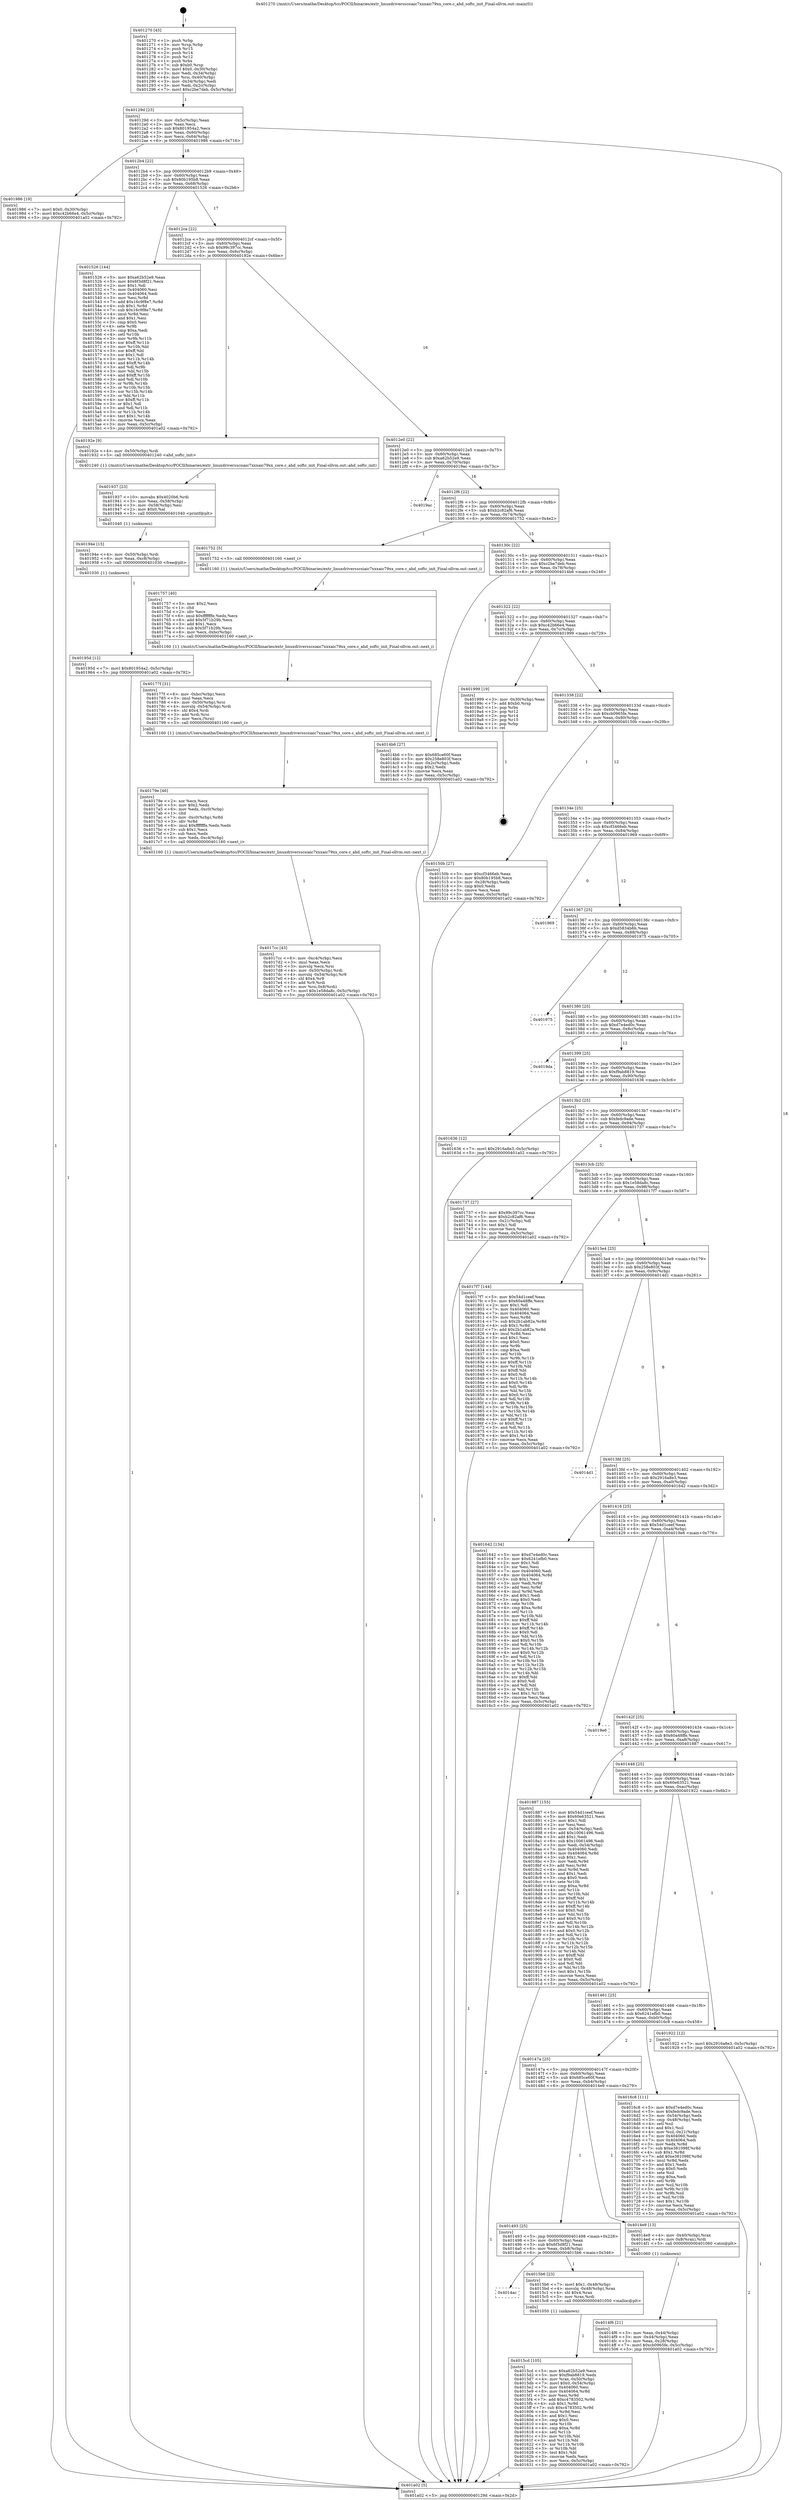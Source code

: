 digraph "0x401270" {
  label = "0x401270 (/mnt/c/Users/mathe/Desktop/tcc/POCII/binaries/extr_linuxdriversscsiaic7xxxaic79xx_core.c_ahd_softc_init_Final-ollvm.out::main(0))"
  labelloc = "t"
  node[shape=record]

  Entry [label="",width=0.3,height=0.3,shape=circle,fillcolor=black,style=filled]
  "0x40129d" [label="{
     0x40129d [23]\l
     | [instrs]\l
     &nbsp;&nbsp;0x40129d \<+3\>: mov -0x5c(%rbp),%eax\l
     &nbsp;&nbsp;0x4012a0 \<+2\>: mov %eax,%ecx\l
     &nbsp;&nbsp;0x4012a2 \<+6\>: sub $0x801954a2,%ecx\l
     &nbsp;&nbsp;0x4012a8 \<+3\>: mov %eax,-0x60(%rbp)\l
     &nbsp;&nbsp;0x4012ab \<+3\>: mov %ecx,-0x64(%rbp)\l
     &nbsp;&nbsp;0x4012ae \<+6\>: je 0000000000401986 \<main+0x716\>\l
  }"]
  "0x401986" [label="{
     0x401986 [19]\l
     | [instrs]\l
     &nbsp;&nbsp;0x401986 \<+7\>: movl $0x0,-0x30(%rbp)\l
     &nbsp;&nbsp;0x40198d \<+7\>: movl $0xc42b66e4,-0x5c(%rbp)\l
     &nbsp;&nbsp;0x401994 \<+5\>: jmp 0000000000401a02 \<main+0x792\>\l
  }"]
  "0x4012b4" [label="{
     0x4012b4 [22]\l
     | [instrs]\l
     &nbsp;&nbsp;0x4012b4 \<+5\>: jmp 00000000004012b9 \<main+0x49\>\l
     &nbsp;&nbsp;0x4012b9 \<+3\>: mov -0x60(%rbp),%eax\l
     &nbsp;&nbsp;0x4012bc \<+5\>: sub $0x80b195b8,%eax\l
     &nbsp;&nbsp;0x4012c1 \<+3\>: mov %eax,-0x68(%rbp)\l
     &nbsp;&nbsp;0x4012c4 \<+6\>: je 0000000000401526 \<main+0x2b6\>\l
  }"]
  Exit [label="",width=0.3,height=0.3,shape=circle,fillcolor=black,style=filled,peripheries=2]
  "0x401526" [label="{
     0x401526 [144]\l
     | [instrs]\l
     &nbsp;&nbsp;0x401526 \<+5\>: mov $0xa62b52e9,%eax\l
     &nbsp;&nbsp;0x40152b \<+5\>: mov $0x6f3d8f21,%ecx\l
     &nbsp;&nbsp;0x401530 \<+2\>: mov $0x1,%dl\l
     &nbsp;&nbsp;0x401532 \<+7\>: mov 0x404060,%esi\l
     &nbsp;&nbsp;0x401539 \<+7\>: mov 0x404064,%edi\l
     &nbsp;&nbsp;0x401540 \<+3\>: mov %esi,%r8d\l
     &nbsp;&nbsp;0x401543 \<+7\>: add $0x16c9f8e7,%r8d\l
     &nbsp;&nbsp;0x40154a \<+4\>: sub $0x1,%r8d\l
     &nbsp;&nbsp;0x40154e \<+7\>: sub $0x16c9f8e7,%r8d\l
     &nbsp;&nbsp;0x401555 \<+4\>: imul %r8d,%esi\l
     &nbsp;&nbsp;0x401559 \<+3\>: and $0x1,%esi\l
     &nbsp;&nbsp;0x40155c \<+3\>: cmp $0x0,%esi\l
     &nbsp;&nbsp;0x40155f \<+4\>: sete %r9b\l
     &nbsp;&nbsp;0x401563 \<+3\>: cmp $0xa,%edi\l
     &nbsp;&nbsp;0x401566 \<+4\>: setl %r10b\l
     &nbsp;&nbsp;0x40156a \<+3\>: mov %r9b,%r11b\l
     &nbsp;&nbsp;0x40156d \<+4\>: xor $0xff,%r11b\l
     &nbsp;&nbsp;0x401571 \<+3\>: mov %r10b,%bl\l
     &nbsp;&nbsp;0x401574 \<+3\>: xor $0xff,%bl\l
     &nbsp;&nbsp;0x401577 \<+3\>: xor $0x1,%dl\l
     &nbsp;&nbsp;0x40157a \<+3\>: mov %r11b,%r14b\l
     &nbsp;&nbsp;0x40157d \<+4\>: and $0xff,%r14b\l
     &nbsp;&nbsp;0x401581 \<+3\>: and %dl,%r9b\l
     &nbsp;&nbsp;0x401584 \<+3\>: mov %bl,%r15b\l
     &nbsp;&nbsp;0x401587 \<+4\>: and $0xff,%r15b\l
     &nbsp;&nbsp;0x40158b \<+3\>: and %dl,%r10b\l
     &nbsp;&nbsp;0x40158e \<+3\>: or %r9b,%r14b\l
     &nbsp;&nbsp;0x401591 \<+3\>: or %r10b,%r15b\l
     &nbsp;&nbsp;0x401594 \<+3\>: xor %r15b,%r14b\l
     &nbsp;&nbsp;0x401597 \<+3\>: or %bl,%r11b\l
     &nbsp;&nbsp;0x40159a \<+4\>: xor $0xff,%r11b\l
     &nbsp;&nbsp;0x40159e \<+3\>: or $0x1,%dl\l
     &nbsp;&nbsp;0x4015a1 \<+3\>: and %dl,%r11b\l
     &nbsp;&nbsp;0x4015a4 \<+3\>: or %r11b,%r14b\l
     &nbsp;&nbsp;0x4015a7 \<+4\>: test $0x1,%r14b\l
     &nbsp;&nbsp;0x4015ab \<+3\>: cmovne %ecx,%eax\l
     &nbsp;&nbsp;0x4015ae \<+3\>: mov %eax,-0x5c(%rbp)\l
     &nbsp;&nbsp;0x4015b1 \<+5\>: jmp 0000000000401a02 \<main+0x792\>\l
  }"]
  "0x4012ca" [label="{
     0x4012ca [22]\l
     | [instrs]\l
     &nbsp;&nbsp;0x4012ca \<+5\>: jmp 00000000004012cf \<main+0x5f\>\l
     &nbsp;&nbsp;0x4012cf \<+3\>: mov -0x60(%rbp),%eax\l
     &nbsp;&nbsp;0x4012d2 \<+5\>: sub $0x99c397cc,%eax\l
     &nbsp;&nbsp;0x4012d7 \<+3\>: mov %eax,-0x6c(%rbp)\l
     &nbsp;&nbsp;0x4012da \<+6\>: je 000000000040192e \<main+0x6be\>\l
  }"]
  "0x40195d" [label="{
     0x40195d [12]\l
     | [instrs]\l
     &nbsp;&nbsp;0x40195d \<+7\>: movl $0x801954a2,-0x5c(%rbp)\l
     &nbsp;&nbsp;0x401964 \<+5\>: jmp 0000000000401a02 \<main+0x792\>\l
  }"]
  "0x40192e" [label="{
     0x40192e [9]\l
     | [instrs]\l
     &nbsp;&nbsp;0x40192e \<+4\>: mov -0x50(%rbp),%rdi\l
     &nbsp;&nbsp;0x401932 \<+5\>: call 0000000000401240 \<ahd_softc_init\>\l
     | [calls]\l
     &nbsp;&nbsp;0x401240 \{1\} (/mnt/c/Users/mathe/Desktop/tcc/POCII/binaries/extr_linuxdriversscsiaic7xxxaic79xx_core.c_ahd_softc_init_Final-ollvm.out::ahd_softc_init)\l
  }"]
  "0x4012e0" [label="{
     0x4012e0 [22]\l
     | [instrs]\l
     &nbsp;&nbsp;0x4012e0 \<+5\>: jmp 00000000004012e5 \<main+0x75\>\l
     &nbsp;&nbsp;0x4012e5 \<+3\>: mov -0x60(%rbp),%eax\l
     &nbsp;&nbsp;0x4012e8 \<+5\>: sub $0xa62b52e9,%eax\l
     &nbsp;&nbsp;0x4012ed \<+3\>: mov %eax,-0x70(%rbp)\l
     &nbsp;&nbsp;0x4012f0 \<+6\>: je 00000000004019ac \<main+0x73c\>\l
  }"]
  "0x40194e" [label="{
     0x40194e [15]\l
     | [instrs]\l
     &nbsp;&nbsp;0x40194e \<+4\>: mov -0x50(%rbp),%rdi\l
     &nbsp;&nbsp;0x401952 \<+6\>: mov %eax,-0xc8(%rbp)\l
     &nbsp;&nbsp;0x401958 \<+5\>: call 0000000000401030 \<free@plt\>\l
     | [calls]\l
     &nbsp;&nbsp;0x401030 \{1\} (unknown)\l
  }"]
  "0x4019ac" [label="{
     0x4019ac\l
  }", style=dashed]
  "0x4012f6" [label="{
     0x4012f6 [22]\l
     | [instrs]\l
     &nbsp;&nbsp;0x4012f6 \<+5\>: jmp 00000000004012fb \<main+0x8b\>\l
     &nbsp;&nbsp;0x4012fb \<+3\>: mov -0x60(%rbp),%eax\l
     &nbsp;&nbsp;0x4012fe \<+5\>: sub $0xb2c82af6,%eax\l
     &nbsp;&nbsp;0x401303 \<+3\>: mov %eax,-0x74(%rbp)\l
     &nbsp;&nbsp;0x401306 \<+6\>: je 0000000000401752 \<main+0x4e2\>\l
  }"]
  "0x401937" [label="{
     0x401937 [23]\l
     | [instrs]\l
     &nbsp;&nbsp;0x401937 \<+10\>: movabs $0x4020b6,%rdi\l
     &nbsp;&nbsp;0x401941 \<+3\>: mov %eax,-0x58(%rbp)\l
     &nbsp;&nbsp;0x401944 \<+3\>: mov -0x58(%rbp),%esi\l
     &nbsp;&nbsp;0x401947 \<+2\>: mov $0x0,%al\l
     &nbsp;&nbsp;0x401949 \<+5\>: call 0000000000401040 \<printf@plt\>\l
     | [calls]\l
     &nbsp;&nbsp;0x401040 \{1\} (unknown)\l
  }"]
  "0x401752" [label="{
     0x401752 [5]\l
     | [instrs]\l
     &nbsp;&nbsp;0x401752 \<+5\>: call 0000000000401160 \<next_i\>\l
     | [calls]\l
     &nbsp;&nbsp;0x401160 \{1\} (/mnt/c/Users/mathe/Desktop/tcc/POCII/binaries/extr_linuxdriversscsiaic7xxxaic79xx_core.c_ahd_softc_init_Final-ollvm.out::next_i)\l
  }"]
  "0x40130c" [label="{
     0x40130c [22]\l
     | [instrs]\l
     &nbsp;&nbsp;0x40130c \<+5\>: jmp 0000000000401311 \<main+0xa1\>\l
     &nbsp;&nbsp;0x401311 \<+3\>: mov -0x60(%rbp),%eax\l
     &nbsp;&nbsp;0x401314 \<+5\>: sub $0xc2be7deb,%eax\l
     &nbsp;&nbsp;0x401319 \<+3\>: mov %eax,-0x78(%rbp)\l
     &nbsp;&nbsp;0x40131c \<+6\>: je 00000000004014b6 \<main+0x246\>\l
  }"]
  "0x4017cc" [label="{
     0x4017cc [43]\l
     | [instrs]\l
     &nbsp;&nbsp;0x4017cc \<+6\>: mov -0xc4(%rbp),%ecx\l
     &nbsp;&nbsp;0x4017d2 \<+3\>: imul %eax,%ecx\l
     &nbsp;&nbsp;0x4017d5 \<+3\>: movslq %ecx,%rsi\l
     &nbsp;&nbsp;0x4017d8 \<+4\>: mov -0x50(%rbp),%rdi\l
     &nbsp;&nbsp;0x4017dc \<+4\>: movslq -0x54(%rbp),%r9\l
     &nbsp;&nbsp;0x4017e0 \<+4\>: shl $0x4,%r9\l
     &nbsp;&nbsp;0x4017e4 \<+3\>: add %r9,%rdi\l
     &nbsp;&nbsp;0x4017e7 \<+4\>: mov %rsi,0x8(%rdi)\l
     &nbsp;&nbsp;0x4017eb \<+7\>: movl $0x1e58da8c,-0x5c(%rbp)\l
     &nbsp;&nbsp;0x4017f2 \<+5\>: jmp 0000000000401a02 \<main+0x792\>\l
  }"]
  "0x4014b6" [label="{
     0x4014b6 [27]\l
     | [instrs]\l
     &nbsp;&nbsp;0x4014b6 \<+5\>: mov $0x685ce60f,%eax\l
     &nbsp;&nbsp;0x4014bb \<+5\>: mov $0x258e803f,%ecx\l
     &nbsp;&nbsp;0x4014c0 \<+3\>: mov -0x2c(%rbp),%edx\l
     &nbsp;&nbsp;0x4014c3 \<+3\>: cmp $0x2,%edx\l
     &nbsp;&nbsp;0x4014c6 \<+3\>: cmovne %ecx,%eax\l
     &nbsp;&nbsp;0x4014c9 \<+3\>: mov %eax,-0x5c(%rbp)\l
     &nbsp;&nbsp;0x4014cc \<+5\>: jmp 0000000000401a02 \<main+0x792\>\l
  }"]
  "0x401322" [label="{
     0x401322 [22]\l
     | [instrs]\l
     &nbsp;&nbsp;0x401322 \<+5\>: jmp 0000000000401327 \<main+0xb7\>\l
     &nbsp;&nbsp;0x401327 \<+3\>: mov -0x60(%rbp),%eax\l
     &nbsp;&nbsp;0x40132a \<+5\>: sub $0xc42b66e4,%eax\l
     &nbsp;&nbsp;0x40132f \<+3\>: mov %eax,-0x7c(%rbp)\l
     &nbsp;&nbsp;0x401332 \<+6\>: je 0000000000401999 \<main+0x729\>\l
  }"]
  "0x401a02" [label="{
     0x401a02 [5]\l
     | [instrs]\l
     &nbsp;&nbsp;0x401a02 \<+5\>: jmp 000000000040129d \<main+0x2d\>\l
  }"]
  "0x401270" [label="{
     0x401270 [45]\l
     | [instrs]\l
     &nbsp;&nbsp;0x401270 \<+1\>: push %rbp\l
     &nbsp;&nbsp;0x401271 \<+3\>: mov %rsp,%rbp\l
     &nbsp;&nbsp;0x401274 \<+2\>: push %r15\l
     &nbsp;&nbsp;0x401276 \<+2\>: push %r14\l
     &nbsp;&nbsp;0x401278 \<+2\>: push %r12\l
     &nbsp;&nbsp;0x40127a \<+1\>: push %rbx\l
     &nbsp;&nbsp;0x40127b \<+7\>: sub $0xb0,%rsp\l
     &nbsp;&nbsp;0x401282 \<+7\>: movl $0x0,-0x30(%rbp)\l
     &nbsp;&nbsp;0x401289 \<+3\>: mov %edi,-0x34(%rbp)\l
     &nbsp;&nbsp;0x40128c \<+4\>: mov %rsi,-0x40(%rbp)\l
     &nbsp;&nbsp;0x401290 \<+3\>: mov -0x34(%rbp),%edi\l
     &nbsp;&nbsp;0x401293 \<+3\>: mov %edi,-0x2c(%rbp)\l
     &nbsp;&nbsp;0x401296 \<+7\>: movl $0xc2be7deb,-0x5c(%rbp)\l
  }"]
  "0x40179e" [label="{
     0x40179e [46]\l
     | [instrs]\l
     &nbsp;&nbsp;0x40179e \<+2\>: xor %ecx,%ecx\l
     &nbsp;&nbsp;0x4017a0 \<+5\>: mov $0x2,%edx\l
     &nbsp;&nbsp;0x4017a5 \<+6\>: mov %edx,-0xc0(%rbp)\l
     &nbsp;&nbsp;0x4017ab \<+1\>: cltd\l
     &nbsp;&nbsp;0x4017ac \<+7\>: mov -0xc0(%rbp),%r8d\l
     &nbsp;&nbsp;0x4017b3 \<+3\>: idiv %r8d\l
     &nbsp;&nbsp;0x4017b6 \<+6\>: imul $0xfffffffe,%edx,%edx\l
     &nbsp;&nbsp;0x4017bc \<+3\>: sub $0x1,%ecx\l
     &nbsp;&nbsp;0x4017bf \<+2\>: sub %ecx,%edx\l
     &nbsp;&nbsp;0x4017c1 \<+6\>: mov %edx,-0xc4(%rbp)\l
     &nbsp;&nbsp;0x4017c7 \<+5\>: call 0000000000401160 \<next_i\>\l
     | [calls]\l
     &nbsp;&nbsp;0x401160 \{1\} (/mnt/c/Users/mathe/Desktop/tcc/POCII/binaries/extr_linuxdriversscsiaic7xxxaic79xx_core.c_ahd_softc_init_Final-ollvm.out::next_i)\l
  }"]
  "0x401999" [label="{
     0x401999 [19]\l
     | [instrs]\l
     &nbsp;&nbsp;0x401999 \<+3\>: mov -0x30(%rbp),%eax\l
     &nbsp;&nbsp;0x40199c \<+7\>: add $0xb0,%rsp\l
     &nbsp;&nbsp;0x4019a3 \<+1\>: pop %rbx\l
     &nbsp;&nbsp;0x4019a4 \<+2\>: pop %r12\l
     &nbsp;&nbsp;0x4019a6 \<+2\>: pop %r14\l
     &nbsp;&nbsp;0x4019a8 \<+2\>: pop %r15\l
     &nbsp;&nbsp;0x4019aa \<+1\>: pop %rbp\l
     &nbsp;&nbsp;0x4019ab \<+1\>: ret\l
  }"]
  "0x401338" [label="{
     0x401338 [22]\l
     | [instrs]\l
     &nbsp;&nbsp;0x401338 \<+5\>: jmp 000000000040133d \<main+0xcd\>\l
     &nbsp;&nbsp;0x40133d \<+3\>: mov -0x60(%rbp),%eax\l
     &nbsp;&nbsp;0x401340 \<+5\>: sub $0xcb0965fe,%eax\l
     &nbsp;&nbsp;0x401345 \<+3\>: mov %eax,-0x80(%rbp)\l
     &nbsp;&nbsp;0x401348 \<+6\>: je 000000000040150b \<main+0x29b\>\l
  }"]
  "0x40177f" [label="{
     0x40177f [31]\l
     | [instrs]\l
     &nbsp;&nbsp;0x40177f \<+6\>: mov -0xbc(%rbp),%ecx\l
     &nbsp;&nbsp;0x401785 \<+3\>: imul %eax,%ecx\l
     &nbsp;&nbsp;0x401788 \<+4\>: mov -0x50(%rbp),%rsi\l
     &nbsp;&nbsp;0x40178c \<+4\>: movslq -0x54(%rbp),%rdi\l
     &nbsp;&nbsp;0x401790 \<+4\>: shl $0x4,%rdi\l
     &nbsp;&nbsp;0x401794 \<+3\>: add %rdi,%rsi\l
     &nbsp;&nbsp;0x401797 \<+2\>: mov %ecx,(%rsi)\l
     &nbsp;&nbsp;0x401799 \<+5\>: call 0000000000401160 \<next_i\>\l
     | [calls]\l
     &nbsp;&nbsp;0x401160 \{1\} (/mnt/c/Users/mathe/Desktop/tcc/POCII/binaries/extr_linuxdriversscsiaic7xxxaic79xx_core.c_ahd_softc_init_Final-ollvm.out::next_i)\l
  }"]
  "0x40150b" [label="{
     0x40150b [27]\l
     | [instrs]\l
     &nbsp;&nbsp;0x40150b \<+5\>: mov $0xcf3466eb,%eax\l
     &nbsp;&nbsp;0x401510 \<+5\>: mov $0x80b195b8,%ecx\l
     &nbsp;&nbsp;0x401515 \<+3\>: mov -0x28(%rbp),%edx\l
     &nbsp;&nbsp;0x401518 \<+3\>: cmp $0x0,%edx\l
     &nbsp;&nbsp;0x40151b \<+3\>: cmove %ecx,%eax\l
     &nbsp;&nbsp;0x40151e \<+3\>: mov %eax,-0x5c(%rbp)\l
     &nbsp;&nbsp;0x401521 \<+5\>: jmp 0000000000401a02 \<main+0x792\>\l
  }"]
  "0x40134e" [label="{
     0x40134e [25]\l
     | [instrs]\l
     &nbsp;&nbsp;0x40134e \<+5\>: jmp 0000000000401353 \<main+0xe3\>\l
     &nbsp;&nbsp;0x401353 \<+3\>: mov -0x60(%rbp),%eax\l
     &nbsp;&nbsp;0x401356 \<+5\>: sub $0xcf3466eb,%eax\l
     &nbsp;&nbsp;0x40135b \<+6\>: mov %eax,-0x84(%rbp)\l
     &nbsp;&nbsp;0x401361 \<+6\>: je 0000000000401969 \<main+0x6f9\>\l
  }"]
  "0x401757" [label="{
     0x401757 [40]\l
     | [instrs]\l
     &nbsp;&nbsp;0x401757 \<+5\>: mov $0x2,%ecx\l
     &nbsp;&nbsp;0x40175c \<+1\>: cltd\l
     &nbsp;&nbsp;0x40175d \<+2\>: idiv %ecx\l
     &nbsp;&nbsp;0x40175f \<+6\>: imul $0xfffffffe,%edx,%ecx\l
     &nbsp;&nbsp;0x401765 \<+6\>: add $0x5f71b29b,%ecx\l
     &nbsp;&nbsp;0x40176b \<+3\>: add $0x1,%ecx\l
     &nbsp;&nbsp;0x40176e \<+6\>: sub $0x5f71b29b,%ecx\l
     &nbsp;&nbsp;0x401774 \<+6\>: mov %ecx,-0xbc(%rbp)\l
     &nbsp;&nbsp;0x40177a \<+5\>: call 0000000000401160 \<next_i\>\l
     | [calls]\l
     &nbsp;&nbsp;0x401160 \{1\} (/mnt/c/Users/mathe/Desktop/tcc/POCII/binaries/extr_linuxdriversscsiaic7xxxaic79xx_core.c_ahd_softc_init_Final-ollvm.out::next_i)\l
  }"]
  "0x401969" [label="{
     0x401969\l
  }", style=dashed]
  "0x401367" [label="{
     0x401367 [25]\l
     | [instrs]\l
     &nbsp;&nbsp;0x401367 \<+5\>: jmp 000000000040136c \<main+0xfc\>\l
     &nbsp;&nbsp;0x40136c \<+3\>: mov -0x60(%rbp),%eax\l
     &nbsp;&nbsp;0x40136f \<+5\>: sub $0xd5834b6b,%eax\l
     &nbsp;&nbsp;0x401374 \<+6\>: mov %eax,-0x88(%rbp)\l
     &nbsp;&nbsp;0x40137a \<+6\>: je 0000000000401975 \<main+0x705\>\l
  }"]
  "0x4015cd" [label="{
     0x4015cd [105]\l
     | [instrs]\l
     &nbsp;&nbsp;0x4015cd \<+5\>: mov $0xa62b52e9,%ecx\l
     &nbsp;&nbsp;0x4015d2 \<+5\>: mov $0xf9ab8819,%edx\l
     &nbsp;&nbsp;0x4015d7 \<+4\>: mov %rax,-0x50(%rbp)\l
     &nbsp;&nbsp;0x4015db \<+7\>: movl $0x0,-0x54(%rbp)\l
     &nbsp;&nbsp;0x4015e2 \<+7\>: mov 0x404060,%esi\l
     &nbsp;&nbsp;0x4015e9 \<+8\>: mov 0x404064,%r8d\l
     &nbsp;&nbsp;0x4015f1 \<+3\>: mov %esi,%r9d\l
     &nbsp;&nbsp;0x4015f4 \<+7\>: add $0xc4783502,%r9d\l
     &nbsp;&nbsp;0x4015fb \<+4\>: sub $0x1,%r9d\l
     &nbsp;&nbsp;0x4015ff \<+7\>: sub $0xc4783502,%r9d\l
     &nbsp;&nbsp;0x401606 \<+4\>: imul %r9d,%esi\l
     &nbsp;&nbsp;0x40160a \<+3\>: and $0x1,%esi\l
     &nbsp;&nbsp;0x40160d \<+3\>: cmp $0x0,%esi\l
     &nbsp;&nbsp;0x401610 \<+4\>: sete %r10b\l
     &nbsp;&nbsp;0x401614 \<+4\>: cmp $0xa,%r8d\l
     &nbsp;&nbsp;0x401618 \<+4\>: setl %r11b\l
     &nbsp;&nbsp;0x40161c \<+3\>: mov %r10b,%bl\l
     &nbsp;&nbsp;0x40161f \<+3\>: and %r11b,%bl\l
     &nbsp;&nbsp;0x401622 \<+3\>: xor %r11b,%r10b\l
     &nbsp;&nbsp;0x401625 \<+3\>: or %r10b,%bl\l
     &nbsp;&nbsp;0x401628 \<+3\>: test $0x1,%bl\l
     &nbsp;&nbsp;0x40162b \<+3\>: cmovne %edx,%ecx\l
     &nbsp;&nbsp;0x40162e \<+3\>: mov %ecx,-0x5c(%rbp)\l
     &nbsp;&nbsp;0x401631 \<+5\>: jmp 0000000000401a02 \<main+0x792\>\l
  }"]
  "0x401975" [label="{
     0x401975\l
  }", style=dashed]
  "0x401380" [label="{
     0x401380 [25]\l
     | [instrs]\l
     &nbsp;&nbsp;0x401380 \<+5\>: jmp 0000000000401385 \<main+0x115\>\l
     &nbsp;&nbsp;0x401385 \<+3\>: mov -0x60(%rbp),%eax\l
     &nbsp;&nbsp;0x401388 \<+5\>: sub $0xd7e4ed0c,%eax\l
     &nbsp;&nbsp;0x40138d \<+6\>: mov %eax,-0x8c(%rbp)\l
     &nbsp;&nbsp;0x401393 \<+6\>: je 00000000004019da \<main+0x76a\>\l
  }"]
  "0x4014ac" [label="{
     0x4014ac\l
  }", style=dashed]
  "0x4019da" [label="{
     0x4019da\l
  }", style=dashed]
  "0x401399" [label="{
     0x401399 [25]\l
     | [instrs]\l
     &nbsp;&nbsp;0x401399 \<+5\>: jmp 000000000040139e \<main+0x12e\>\l
     &nbsp;&nbsp;0x40139e \<+3\>: mov -0x60(%rbp),%eax\l
     &nbsp;&nbsp;0x4013a1 \<+5\>: sub $0xf9ab8819,%eax\l
     &nbsp;&nbsp;0x4013a6 \<+6\>: mov %eax,-0x90(%rbp)\l
     &nbsp;&nbsp;0x4013ac \<+6\>: je 0000000000401636 \<main+0x3c6\>\l
  }"]
  "0x4015b6" [label="{
     0x4015b6 [23]\l
     | [instrs]\l
     &nbsp;&nbsp;0x4015b6 \<+7\>: movl $0x1,-0x48(%rbp)\l
     &nbsp;&nbsp;0x4015bd \<+4\>: movslq -0x48(%rbp),%rax\l
     &nbsp;&nbsp;0x4015c1 \<+4\>: shl $0x4,%rax\l
     &nbsp;&nbsp;0x4015c5 \<+3\>: mov %rax,%rdi\l
     &nbsp;&nbsp;0x4015c8 \<+5\>: call 0000000000401050 \<malloc@plt\>\l
     | [calls]\l
     &nbsp;&nbsp;0x401050 \{1\} (unknown)\l
  }"]
  "0x401636" [label="{
     0x401636 [12]\l
     | [instrs]\l
     &nbsp;&nbsp;0x401636 \<+7\>: movl $0x2916a8e3,-0x5c(%rbp)\l
     &nbsp;&nbsp;0x40163d \<+5\>: jmp 0000000000401a02 \<main+0x792\>\l
  }"]
  "0x4013b2" [label="{
     0x4013b2 [25]\l
     | [instrs]\l
     &nbsp;&nbsp;0x4013b2 \<+5\>: jmp 00000000004013b7 \<main+0x147\>\l
     &nbsp;&nbsp;0x4013b7 \<+3\>: mov -0x60(%rbp),%eax\l
     &nbsp;&nbsp;0x4013ba \<+5\>: sub $0xfedc9ade,%eax\l
     &nbsp;&nbsp;0x4013bf \<+6\>: mov %eax,-0x94(%rbp)\l
     &nbsp;&nbsp;0x4013c5 \<+6\>: je 0000000000401737 \<main+0x4c7\>\l
  }"]
  "0x4014f6" [label="{
     0x4014f6 [21]\l
     | [instrs]\l
     &nbsp;&nbsp;0x4014f6 \<+3\>: mov %eax,-0x44(%rbp)\l
     &nbsp;&nbsp;0x4014f9 \<+3\>: mov -0x44(%rbp),%eax\l
     &nbsp;&nbsp;0x4014fc \<+3\>: mov %eax,-0x28(%rbp)\l
     &nbsp;&nbsp;0x4014ff \<+7\>: movl $0xcb0965fe,-0x5c(%rbp)\l
     &nbsp;&nbsp;0x401506 \<+5\>: jmp 0000000000401a02 \<main+0x792\>\l
  }"]
  "0x401737" [label="{
     0x401737 [27]\l
     | [instrs]\l
     &nbsp;&nbsp;0x401737 \<+5\>: mov $0x99c397cc,%eax\l
     &nbsp;&nbsp;0x40173c \<+5\>: mov $0xb2c82af6,%ecx\l
     &nbsp;&nbsp;0x401741 \<+3\>: mov -0x21(%rbp),%dl\l
     &nbsp;&nbsp;0x401744 \<+3\>: test $0x1,%dl\l
     &nbsp;&nbsp;0x401747 \<+3\>: cmovne %ecx,%eax\l
     &nbsp;&nbsp;0x40174a \<+3\>: mov %eax,-0x5c(%rbp)\l
     &nbsp;&nbsp;0x40174d \<+5\>: jmp 0000000000401a02 \<main+0x792\>\l
  }"]
  "0x4013cb" [label="{
     0x4013cb [25]\l
     | [instrs]\l
     &nbsp;&nbsp;0x4013cb \<+5\>: jmp 00000000004013d0 \<main+0x160\>\l
     &nbsp;&nbsp;0x4013d0 \<+3\>: mov -0x60(%rbp),%eax\l
     &nbsp;&nbsp;0x4013d3 \<+5\>: sub $0x1e58da8c,%eax\l
     &nbsp;&nbsp;0x4013d8 \<+6\>: mov %eax,-0x98(%rbp)\l
     &nbsp;&nbsp;0x4013de \<+6\>: je 00000000004017f7 \<main+0x587\>\l
  }"]
  "0x401493" [label="{
     0x401493 [25]\l
     | [instrs]\l
     &nbsp;&nbsp;0x401493 \<+5\>: jmp 0000000000401498 \<main+0x228\>\l
     &nbsp;&nbsp;0x401498 \<+3\>: mov -0x60(%rbp),%eax\l
     &nbsp;&nbsp;0x40149b \<+5\>: sub $0x6f3d8f21,%eax\l
     &nbsp;&nbsp;0x4014a0 \<+6\>: mov %eax,-0xb8(%rbp)\l
     &nbsp;&nbsp;0x4014a6 \<+6\>: je 00000000004015b6 \<main+0x346\>\l
  }"]
  "0x4017f7" [label="{
     0x4017f7 [144]\l
     | [instrs]\l
     &nbsp;&nbsp;0x4017f7 \<+5\>: mov $0x54d1ceef,%eax\l
     &nbsp;&nbsp;0x4017fc \<+5\>: mov $0x60a48ffe,%ecx\l
     &nbsp;&nbsp;0x401801 \<+2\>: mov $0x1,%dl\l
     &nbsp;&nbsp;0x401803 \<+7\>: mov 0x404060,%esi\l
     &nbsp;&nbsp;0x40180a \<+7\>: mov 0x404064,%edi\l
     &nbsp;&nbsp;0x401811 \<+3\>: mov %esi,%r8d\l
     &nbsp;&nbsp;0x401814 \<+7\>: sub $0x2b1ab82a,%r8d\l
     &nbsp;&nbsp;0x40181b \<+4\>: sub $0x1,%r8d\l
     &nbsp;&nbsp;0x40181f \<+7\>: add $0x2b1ab82a,%r8d\l
     &nbsp;&nbsp;0x401826 \<+4\>: imul %r8d,%esi\l
     &nbsp;&nbsp;0x40182a \<+3\>: and $0x1,%esi\l
     &nbsp;&nbsp;0x40182d \<+3\>: cmp $0x0,%esi\l
     &nbsp;&nbsp;0x401830 \<+4\>: sete %r9b\l
     &nbsp;&nbsp;0x401834 \<+3\>: cmp $0xa,%edi\l
     &nbsp;&nbsp;0x401837 \<+4\>: setl %r10b\l
     &nbsp;&nbsp;0x40183b \<+3\>: mov %r9b,%r11b\l
     &nbsp;&nbsp;0x40183e \<+4\>: xor $0xff,%r11b\l
     &nbsp;&nbsp;0x401842 \<+3\>: mov %r10b,%bl\l
     &nbsp;&nbsp;0x401845 \<+3\>: xor $0xff,%bl\l
     &nbsp;&nbsp;0x401848 \<+3\>: xor $0x0,%dl\l
     &nbsp;&nbsp;0x40184b \<+3\>: mov %r11b,%r14b\l
     &nbsp;&nbsp;0x40184e \<+4\>: and $0x0,%r14b\l
     &nbsp;&nbsp;0x401852 \<+3\>: and %dl,%r9b\l
     &nbsp;&nbsp;0x401855 \<+3\>: mov %bl,%r15b\l
     &nbsp;&nbsp;0x401858 \<+4\>: and $0x0,%r15b\l
     &nbsp;&nbsp;0x40185c \<+3\>: and %dl,%r10b\l
     &nbsp;&nbsp;0x40185f \<+3\>: or %r9b,%r14b\l
     &nbsp;&nbsp;0x401862 \<+3\>: or %r10b,%r15b\l
     &nbsp;&nbsp;0x401865 \<+3\>: xor %r15b,%r14b\l
     &nbsp;&nbsp;0x401868 \<+3\>: or %bl,%r11b\l
     &nbsp;&nbsp;0x40186b \<+4\>: xor $0xff,%r11b\l
     &nbsp;&nbsp;0x40186f \<+3\>: or $0x0,%dl\l
     &nbsp;&nbsp;0x401872 \<+3\>: and %dl,%r11b\l
     &nbsp;&nbsp;0x401875 \<+3\>: or %r11b,%r14b\l
     &nbsp;&nbsp;0x401878 \<+4\>: test $0x1,%r14b\l
     &nbsp;&nbsp;0x40187c \<+3\>: cmovne %ecx,%eax\l
     &nbsp;&nbsp;0x40187f \<+3\>: mov %eax,-0x5c(%rbp)\l
     &nbsp;&nbsp;0x401882 \<+5\>: jmp 0000000000401a02 \<main+0x792\>\l
  }"]
  "0x4013e4" [label="{
     0x4013e4 [25]\l
     | [instrs]\l
     &nbsp;&nbsp;0x4013e4 \<+5\>: jmp 00000000004013e9 \<main+0x179\>\l
     &nbsp;&nbsp;0x4013e9 \<+3\>: mov -0x60(%rbp),%eax\l
     &nbsp;&nbsp;0x4013ec \<+5\>: sub $0x258e803f,%eax\l
     &nbsp;&nbsp;0x4013f1 \<+6\>: mov %eax,-0x9c(%rbp)\l
     &nbsp;&nbsp;0x4013f7 \<+6\>: je 00000000004014d1 \<main+0x261\>\l
  }"]
  "0x4014e9" [label="{
     0x4014e9 [13]\l
     | [instrs]\l
     &nbsp;&nbsp;0x4014e9 \<+4\>: mov -0x40(%rbp),%rax\l
     &nbsp;&nbsp;0x4014ed \<+4\>: mov 0x8(%rax),%rdi\l
     &nbsp;&nbsp;0x4014f1 \<+5\>: call 0000000000401060 \<atoi@plt\>\l
     | [calls]\l
     &nbsp;&nbsp;0x401060 \{1\} (unknown)\l
  }"]
  "0x4014d1" [label="{
     0x4014d1\l
  }", style=dashed]
  "0x4013fd" [label="{
     0x4013fd [25]\l
     | [instrs]\l
     &nbsp;&nbsp;0x4013fd \<+5\>: jmp 0000000000401402 \<main+0x192\>\l
     &nbsp;&nbsp;0x401402 \<+3\>: mov -0x60(%rbp),%eax\l
     &nbsp;&nbsp;0x401405 \<+5\>: sub $0x2916a8e3,%eax\l
     &nbsp;&nbsp;0x40140a \<+6\>: mov %eax,-0xa0(%rbp)\l
     &nbsp;&nbsp;0x401410 \<+6\>: je 0000000000401642 \<main+0x3d2\>\l
  }"]
  "0x40147a" [label="{
     0x40147a [25]\l
     | [instrs]\l
     &nbsp;&nbsp;0x40147a \<+5\>: jmp 000000000040147f \<main+0x20f\>\l
     &nbsp;&nbsp;0x40147f \<+3\>: mov -0x60(%rbp),%eax\l
     &nbsp;&nbsp;0x401482 \<+5\>: sub $0x685ce60f,%eax\l
     &nbsp;&nbsp;0x401487 \<+6\>: mov %eax,-0xb4(%rbp)\l
     &nbsp;&nbsp;0x40148d \<+6\>: je 00000000004014e9 \<main+0x279\>\l
  }"]
  "0x401642" [label="{
     0x401642 [134]\l
     | [instrs]\l
     &nbsp;&nbsp;0x401642 \<+5\>: mov $0xd7e4ed0c,%eax\l
     &nbsp;&nbsp;0x401647 \<+5\>: mov $0x6241efb0,%ecx\l
     &nbsp;&nbsp;0x40164c \<+2\>: mov $0x1,%dl\l
     &nbsp;&nbsp;0x40164e \<+2\>: xor %esi,%esi\l
     &nbsp;&nbsp;0x401650 \<+7\>: mov 0x404060,%edi\l
     &nbsp;&nbsp;0x401657 \<+8\>: mov 0x404064,%r8d\l
     &nbsp;&nbsp;0x40165f \<+3\>: sub $0x1,%esi\l
     &nbsp;&nbsp;0x401662 \<+3\>: mov %edi,%r9d\l
     &nbsp;&nbsp;0x401665 \<+3\>: add %esi,%r9d\l
     &nbsp;&nbsp;0x401668 \<+4\>: imul %r9d,%edi\l
     &nbsp;&nbsp;0x40166c \<+3\>: and $0x1,%edi\l
     &nbsp;&nbsp;0x40166f \<+3\>: cmp $0x0,%edi\l
     &nbsp;&nbsp;0x401672 \<+4\>: sete %r10b\l
     &nbsp;&nbsp;0x401676 \<+4\>: cmp $0xa,%r8d\l
     &nbsp;&nbsp;0x40167a \<+4\>: setl %r11b\l
     &nbsp;&nbsp;0x40167e \<+3\>: mov %r10b,%bl\l
     &nbsp;&nbsp;0x401681 \<+3\>: xor $0xff,%bl\l
     &nbsp;&nbsp;0x401684 \<+3\>: mov %r11b,%r14b\l
     &nbsp;&nbsp;0x401687 \<+4\>: xor $0xff,%r14b\l
     &nbsp;&nbsp;0x40168b \<+3\>: xor $0x0,%dl\l
     &nbsp;&nbsp;0x40168e \<+3\>: mov %bl,%r15b\l
     &nbsp;&nbsp;0x401691 \<+4\>: and $0x0,%r15b\l
     &nbsp;&nbsp;0x401695 \<+3\>: and %dl,%r10b\l
     &nbsp;&nbsp;0x401698 \<+3\>: mov %r14b,%r12b\l
     &nbsp;&nbsp;0x40169b \<+4\>: and $0x0,%r12b\l
     &nbsp;&nbsp;0x40169f \<+3\>: and %dl,%r11b\l
     &nbsp;&nbsp;0x4016a2 \<+3\>: or %r10b,%r15b\l
     &nbsp;&nbsp;0x4016a5 \<+3\>: or %r11b,%r12b\l
     &nbsp;&nbsp;0x4016a8 \<+3\>: xor %r12b,%r15b\l
     &nbsp;&nbsp;0x4016ab \<+3\>: or %r14b,%bl\l
     &nbsp;&nbsp;0x4016ae \<+3\>: xor $0xff,%bl\l
     &nbsp;&nbsp;0x4016b1 \<+3\>: or $0x0,%dl\l
     &nbsp;&nbsp;0x4016b4 \<+2\>: and %dl,%bl\l
     &nbsp;&nbsp;0x4016b6 \<+3\>: or %bl,%r15b\l
     &nbsp;&nbsp;0x4016b9 \<+4\>: test $0x1,%r15b\l
     &nbsp;&nbsp;0x4016bd \<+3\>: cmovne %ecx,%eax\l
     &nbsp;&nbsp;0x4016c0 \<+3\>: mov %eax,-0x5c(%rbp)\l
     &nbsp;&nbsp;0x4016c3 \<+5\>: jmp 0000000000401a02 \<main+0x792\>\l
  }"]
  "0x401416" [label="{
     0x401416 [25]\l
     | [instrs]\l
     &nbsp;&nbsp;0x401416 \<+5\>: jmp 000000000040141b \<main+0x1ab\>\l
     &nbsp;&nbsp;0x40141b \<+3\>: mov -0x60(%rbp),%eax\l
     &nbsp;&nbsp;0x40141e \<+5\>: sub $0x54d1ceef,%eax\l
     &nbsp;&nbsp;0x401423 \<+6\>: mov %eax,-0xa4(%rbp)\l
     &nbsp;&nbsp;0x401429 \<+6\>: je 00000000004019e6 \<main+0x776\>\l
  }"]
  "0x4016c8" [label="{
     0x4016c8 [111]\l
     | [instrs]\l
     &nbsp;&nbsp;0x4016c8 \<+5\>: mov $0xd7e4ed0c,%eax\l
     &nbsp;&nbsp;0x4016cd \<+5\>: mov $0xfedc9ade,%ecx\l
     &nbsp;&nbsp;0x4016d2 \<+3\>: mov -0x54(%rbp),%edx\l
     &nbsp;&nbsp;0x4016d5 \<+3\>: cmp -0x48(%rbp),%edx\l
     &nbsp;&nbsp;0x4016d8 \<+4\>: setl %sil\l
     &nbsp;&nbsp;0x4016dc \<+4\>: and $0x1,%sil\l
     &nbsp;&nbsp;0x4016e0 \<+4\>: mov %sil,-0x21(%rbp)\l
     &nbsp;&nbsp;0x4016e4 \<+7\>: mov 0x404060,%edx\l
     &nbsp;&nbsp;0x4016eb \<+7\>: mov 0x404064,%edi\l
     &nbsp;&nbsp;0x4016f2 \<+3\>: mov %edx,%r8d\l
     &nbsp;&nbsp;0x4016f5 \<+7\>: sub $0xe381098f,%r8d\l
     &nbsp;&nbsp;0x4016fc \<+4\>: sub $0x1,%r8d\l
     &nbsp;&nbsp;0x401700 \<+7\>: add $0xe381098f,%r8d\l
     &nbsp;&nbsp;0x401707 \<+4\>: imul %r8d,%edx\l
     &nbsp;&nbsp;0x40170b \<+3\>: and $0x1,%edx\l
     &nbsp;&nbsp;0x40170e \<+3\>: cmp $0x0,%edx\l
     &nbsp;&nbsp;0x401711 \<+4\>: sete %sil\l
     &nbsp;&nbsp;0x401715 \<+3\>: cmp $0xa,%edi\l
     &nbsp;&nbsp;0x401718 \<+4\>: setl %r9b\l
     &nbsp;&nbsp;0x40171c \<+3\>: mov %sil,%r10b\l
     &nbsp;&nbsp;0x40171f \<+3\>: and %r9b,%r10b\l
     &nbsp;&nbsp;0x401722 \<+3\>: xor %r9b,%sil\l
     &nbsp;&nbsp;0x401725 \<+3\>: or %sil,%r10b\l
     &nbsp;&nbsp;0x401728 \<+4\>: test $0x1,%r10b\l
     &nbsp;&nbsp;0x40172c \<+3\>: cmovne %ecx,%eax\l
     &nbsp;&nbsp;0x40172f \<+3\>: mov %eax,-0x5c(%rbp)\l
     &nbsp;&nbsp;0x401732 \<+5\>: jmp 0000000000401a02 \<main+0x792\>\l
  }"]
  "0x4019e6" [label="{
     0x4019e6\l
  }", style=dashed]
  "0x40142f" [label="{
     0x40142f [25]\l
     | [instrs]\l
     &nbsp;&nbsp;0x40142f \<+5\>: jmp 0000000000401434 \<main+0x1c4\>\l
     &nbsp;&nbsp;0x401434 \<+3\>: mov -0x60(%rbp),%eax\l
     &nbsp;&nbsp;0x401437 \<+5\>: sub $0x60a48ffe,%eax\l
     &nbsp;&nbsp;0x40143c \<+6\>: mov %eax,-0xa8(%rbp)\l
     &nbsp;&nbsp;0x401442 \<+6\>: je 0000000000401887 \<main+0x617\>\l
  }"]
  "0x401461" [label="{
     0x401461 [25]\l
     | [instrs]\l
     &nbsp;&nbsp;0x401461 \<+5\>: jmp 0000000000401466 \<main+0x1f6\>\l
     &nbsp;&nbsp;0x401466 \<+3\>: mov -0x60(%rbp),%eax\l
     &nbsp;&nbsp;0x401469 \<+5\>: sub $0x6241efb0,%eax\l
     &nbsp;&nbsp;0x40146e \<+6\>: mov %eax,-0xb0(%rbp)\l
     &nbsp;&nbsp;0x401474 \<+6\>: je 00000000004016c8 \<main+0x458\>\l
  }"]
  "0x401887" [label="{
     0x401887 [155]\l
     | [instrs]\l
     &nbsp;&nbsp;0x401887 \<+5\>: mov $0x54d1ceef,%eax\l
     &nbsp;&nbsp;0x40188c \<+5\>: mov $0x60e63521,%ecx\l
     &nbsp;&nbsp;0x401891 \<+2\>: mov $0x1,%dl\l
     &nbsp;&nbsp;0x401893 \<+2\>: xor %esi,%esi\l
     &nbsp;&nbsp;0x401895 \<+3\>: mov -0x54(%rbp),%edi\l
     &nbsp;&nbsp;0x401898 \<+6\>: add $0x10061496,%edi\l
     &nbsp;&nbsp;0x40189e \<+3\>: add $0x1,%edi\l
     &nbsp;&nbsp;0x4018a1 \<+6\>: sub $0x10061496,%edi\l
     &nbsp;&nbsp;0x4018a7 \<+3\>: mov %edi,-0x54(%rbp)\l
     &nbsp;&nbsp;0x4018aa \<+7\>: mov 0x404060,%edi\l
     &nbsp;&nbsp;0x4018b1 \<+8\>: mov 0x404064,%r8d\l
     &nbsp;&nbsp;0x4018b9 \<+3\>: sub $0x1,%esi\l
     &nbsp;&nbsp;0x4018bc \<+3\>: mov %edi,%r9d\l
     &nbsp;&nbsp;0x4018bf \<+3\>: add %esi,%r9d\l
     &nbsp;&nbsp;0x4018c2 \<+4\>: imul %r9d,%edi\l
     &nbsp;&nbsp;0x4018c6 \<+3\>: and $0x1,%edi\l
     &nbsp;&nbsp;0x4018c9 \<+3\>: cmp $0x0,%edi\l
     &nbsp;&nbsp;0x4018cc \<+4\>: sete %r10b\l
     &nbsp;&nbsp;0x4018d0 \<+4\>: cmp $0xa,%r8d\l
     &nbsp;&nbsp;0x4018d4 \<+4\>: setl %r11b\l
     &nbsp;&nbsp;0x4018d8 \<+3\>: mov %r10b,%bl\l
     &nbsp;&nbsp;0x4018db \<+3\>: xor $0xff,%bl\l
     &nbsp;&nbsp;0x4018de \<+3\>: mov %r11b,%r14b\l
     &nbsp;&nbsp;0x4018e1 \<+4\>: xor $0xff,%r14b\l
     &nbsp;&nbsp;0x4018e5 \<+3\>: xor $0x0,%dl\l
     &nbsp;&nbsp;0x4018e8 \<+3\>: mov %bl,%r15b\l
     &nbsp;&nbsp;0x4018eb \<+4\>: and $0x0,%r15b\l
     &nbsp;&nbsp;0x4018ef \<+3\>: and %dl,%r10b\l
     &nbsp;&nbsp;0x4018f2 \<+3\>: mov %r14b,%r12b\l
     &nbsp;&nbsp;0x4018f5 \<+4\>: and $0x0,%r12b\l
     &nbsp;&nbsp;0x4018f9 \<+3\>: and %dl,%r11b\l
     &nbsp;&nbsp;0x4018fc \<+3\>: or %r10b,%r15b\l
     &nbsp;&nbsp;0x4018ff \<+3\>: or %r11b,%r12b\l
     &nbsp;&nbsp;0x401902 \<+3\>: xor %r12b,%r15b\l
     &nbsp;&nbsp;0x401905 \<+3\>: or %r14b,%bl\l
     &nbsp;&nbsp;0x401908 \<+3\>: xor $0xff,%bl\l
     &nbsp;&nbsp;0x40190b \<+3\>: or $0x0,%dl\l
     &nbsp;&nbsp;0x40190e \<+2\>: and %dl,%bl\l
     &nbsp;&nbsp;0x401910 \<+3\>: or %bl,%r15b\l
     &nbsp;&nbsp;0x401913 \<+4\>: test $0x1,%r15b\l
     &nbsp;&nbsp;0x401917 \<+3\>: cmovne %ecx,%eax\l
     &nbsp;&nbsp;0x40191a \<+3\>: mov %eax,-0x5c(%rbp)\l
     &nbsp;&nbsp;0x40191d \<+5\>: jmp 0000000000401a02 \<main+0x792\>\l
  }"]
  "0x401448" [label="{
     0x401448 [25]\l
     | [instrs]\l
     &nbsp;&nbsp;0x401448 \<+5\>: jmp 000000000040144d \<main+0x1dd\>\l
     &nbsp;&nbsp;0x40144d \<+3\>: mov -0x60(%rbp),%eax\l
     &nbsp;&nbsp;0x401450 \<+5\>: sub $0x60e63521,%eax\l
     &nbsp;&nbsp;0x401455 \<+6\>: mov %eax,-0xac(%rbp)\l
     &nbsp;&nbsp;0x40145b \<+6\>: je 0000000000401922 \<main+0x6b2\>\l
  }"]
  "0x401922" [label="{
     0x401922 [12]\l
     | [instrs]\l
     &nbsp;&nbsp;0x401922 \<+7\>: movl $0x2916a8e3,-0x5c(%rbp)\l
     &nbsp;&nbsp;0x401929 \<+5\>: jmp 0000000000401a02 \<main+0x792\>\l
  }"]
  Entry -> "0x401270" [label=" 1"]
  "0x40129d" -> "0x401986" [label=" 1"]
  "0x40129d" -> "0x4012b4" [label=" 18"]
  "0x401999" -> Exit [label=" 1"]
  "0x4012b4" -> "0x401526" [label=" 1"]
  "0x4012b4" -> "0x4012ca" [label=" 17"]
  "0x401986" -> "0x401a02" [label=" 1"]
  "0x4012ca" -> "0x40192e" [label=" 1"]
  "0x4012ca" -> "0x4012e0" [label=" 16"]
  "0x40195d" -> "0x401a02" [label=" 1"]
  "0x4012e0" -> "0x4019ac" [label=" 0"]
  "0x4012e0" -> "0x4012f6" [label=" 16"]
  "0x40194e" -> "0x40195d" [label=" 1"]
  "0x4012f6" -> "0x401752" [label=" 1"]
  "0x4012f6" -> "0x40130c" [label=" 15"]
  "0x401937" -> "0x40194e" [label=" 1"]
  "0x40130c" -> "0x4014b6" [label=" 1"]
  "0x40130c" -> "0x401322" [label=" 14"]
  "0x4014b6" -> "0x401a02" [label=" 1"]
  "0x401270" -> "0x40129d" [label=" 1"]
  "0x401a02" -> "0x40129d" [label=" 18"]
  "0x40192e" -> "0x401937" [label=" 1"]
  "0x401322" -> "0x401999" [label=" 1"]
  "0x401322" -> "0x401338" [label=" 13"]
  "0x401922" -> "0x401a02" [label=" 1"]
  "0x401338" -> "0x40150b" [label=" 1"]
  "0x401338" -> "0x40134e" [label=" 12"]
  "0x401887" -> "0x401a02" [label=" 1"]
  "0x40134e" -> "0x401969" [label=" 0"]
  "0x40134e" -> "0x401367" [label=" 12"]
  "0x4017f7" -> "0x401a02" [label=" 1"]
  "0x401367" -> "0x401975" [label=" 0"]
  "0x401367" -> "0x401380" [label=" 12"]
  "0x4017cc" -> "0x401a02" [label=" 1"]
  "0x401380" -> "0x4019da" [label=" 0"]
  "0x401380" -> "0x401399" [label=" 12"]
  "0x40179e" -> "0x4017cc" [label=" 1"]
  "0x401399" -> "0x401636" [label=" 1"]
  "0x401399" -> "0x4013b2" [label=" 11"]
  "0x40177f" -> "0x40179e" [label=" 1"]
  "0x4013b2" -> "0x401737" [label=" 2"]
  "0x4013b2" -> "0x4013cb" [label=" 9"]
  "0x401752" -> "0x401757" [label=" 1"]
  "0x4013cb" -> "0x4017f7" [label=" 1"]
  "0x4013cb" -> "0x4013e4" [label=" 8"]
  "0x401737" -> "0x401a02" [label=" 2"]
  "0x4013e4" -> "0x4014d1" [label=" 0"]
  "0x4013e4" -> "0x4013fd" [label=" 8"]
  "0x4016c8" -> "0x401a02" [label=" 2"]
  "0x4013fd" -> "0x401642" [label=" 2"]
  "0x4013fd" -> "0x401416" [label=" 6"]
  "0x401636" -> "0x401a02" [label=" 1"]
  "0x401416" -> "0x4019e6" [label=" 0"]
  "0x401416" -> "0x40142f" [label=" 6"]
  "0x4015cd" -> "0x401a02" [label=" 1"]
  "0x40142f" -> "0x401887" [label=" 1"]
  "0x40142f" -> "0x401448" [label=" 5"]
  "0x401493" -> "0x4014ac" [label=" 0"]
  "0x401448" -> "0x401922" [label=" 1"]
  "0x401448" -> "0x401461" [label=" 4"]
  "0x4015b6" -> "0x4015cd" [label=" 1"]
  "0x401461" -> "0x4016c8" [label=" 2"]
  "0x401461" -> "0x40147a" [label=" 2"]
  "0x401642" -> "0x401a02" [label=" 2"]
  "0x40147a" -> "0x4014e9" [label=" 1"]
  "0x40147a" -> "0x401493" [label=" 1"]
  "0x4014e9" -> "0x4014f6" [label=" 1"]
  "0x4014f6" -> "0x401a02" [label=" 1"]
  "0x40150b" -> "0x401a02" [label=" 1"]
  "0x401526" -> "0x401a02" [label=" 1"]
  "0x401757" -> "0x40177f" [label=" 1"]
  "0x401493" -> "0x4015b6" [label=" 1"]
}
